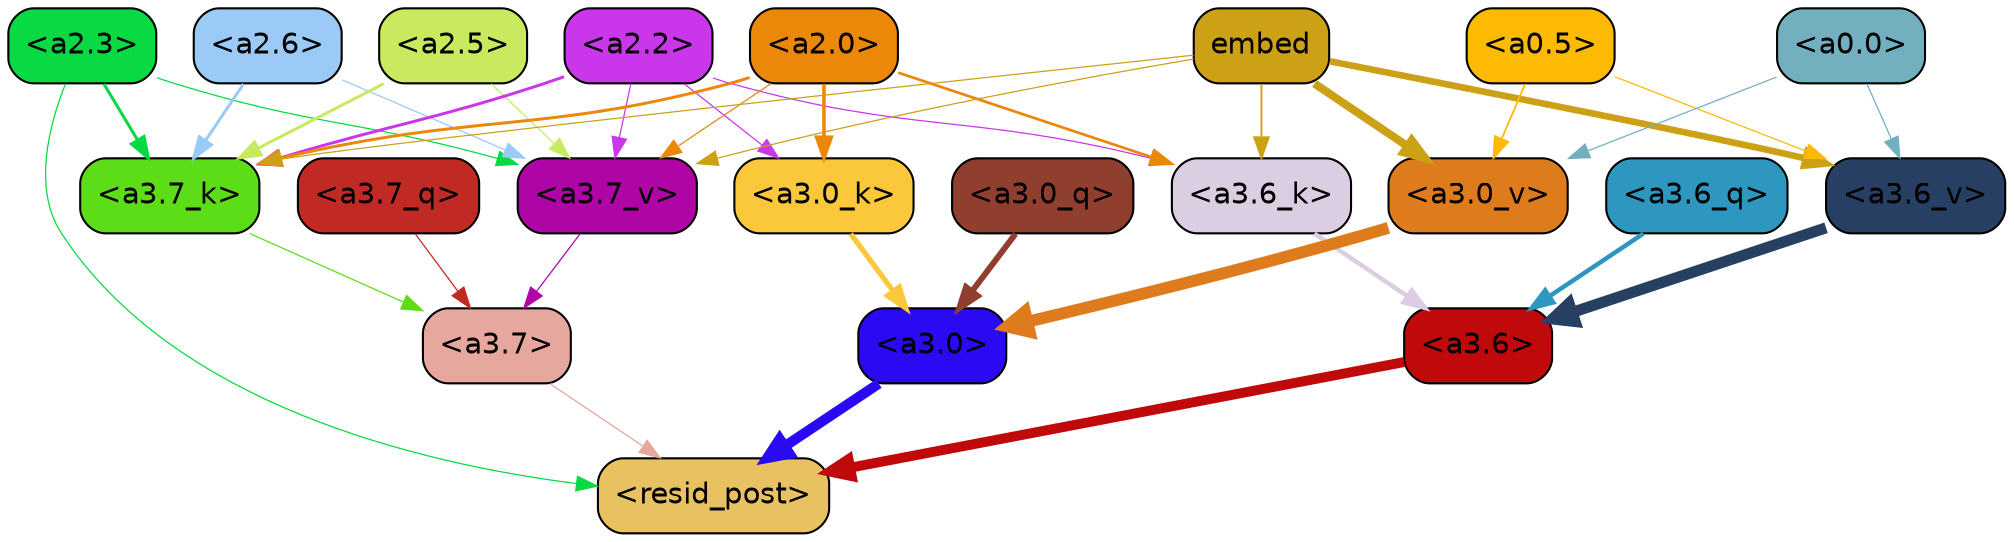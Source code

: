 strict digraph "" {
	graph [bgcolor=transparent,
		layout=dot,
		overlap=false,
		splines=true
	];
	"<a3.7>"	[color=black,
		fillcolor="#e6a79e",
		fontname=Helvetica,
		shape=box,
		style="filled, rounded"];
	"<resid_post>"	[color=black,
		fillcolor="#e8c161",
		fontname=Helvetica,
		shape=box,
		style="filled, rounded"];
	"<a3.7>" -> "<resid_post>"	[color="#e6a79e",
		penwidth=0.6];
	"<a3.6>"	[color=black,
		fillcolor="#bf090a",
		fontname=Helvetica,
		shape=box,
		style="filled, rounded"];
	"<a3.6>" -> "<resid_post>"	[color="#bf090a",
		penwidth=4.746312499046326];
	"<a3.0>"	[color=black,
		fillcolor="#290af2",
		fontname=Helvetica,
		shape=box,
		style="filled, rounded"];
	"<a3.0>" -> "<resid_post>"	[color="#290af2",
		penwidth=4.896343111991882];
	"<a2.3>"	[color=black,
		fillcolor="#09d943",
		fontname=Helvetica,
		shape=box,
		style="filled, rounded"];
	"<a2.3>" -> "<resid_post>"	[color="#09d943",
		penwidth=0.6];
	"<a3.7_k>"	[color=black,
		fillcolor="#5cdd18",
		fontname=Helvetica,
		shape=box,
		style="filled, rounded"];
	"<a2.3>" -> "<a3.7_k>"	[color="#09d943",
		penwidth=1.467104621231556];
	"<a3.7_v>"	[color=black,
		fillcolor="#b005a6",
		fontname=Helvetica,
		shape=box,
		style="filled, rounded"];
	"<a2.3>" -> "<a3.7_v>"	[color="#09d943",
		penwidth=0.6];
	"<a3.7_q>"	[color=black,
		fillcolor="#c12a24",
		fontname=Helvetica,
		shape=box,
		style="filled, rounded"];
	"<a3.7_q>" -> "<a3.7>"	[color="#c12a24",
		penwidth=0.6];
	"<a3.6_q>"	[color=black,
		fillcolor="#2d97c0",
		fontname=Helvetica,
		shape=box,
		style="filled, rounded"];
	"<a3.6_q>" -> "<a3.6>"	[color="#2d97c0",
		penwidth=2.160832464694977];
	"<a3.0_q>"	[color=black,
		fillcolor="#903f2e",
		fontname=Helvetica,
		shape=box,
		style="filled, rounded"];
	"<a3.0_q>" -> "<a3.0>"	[color="#903f2e",
		penwidth=2.870753765106201];
	"<a3.7_k>" -> "<a3.7>"	[color="#5cdd18",
		penwidth=0.6];
	"<a3.6_k>"	[color=black,
		fillcolor="#dbcde2",
		fontname=Helvetica,
		shape=box,
		style="filled, rounded"];
	"<a3.6_k>" -> "<a3.6>"	[color="#dbcde2",
		penwidth=2.13908451795578];
	"<a3.0_k>"	[color=black,
		fillcolor="#fbc83b",
		fontname=Helvetica,
		shape=box,
		style="filled, rounded"];
	"<a3.0_k>" -> "<a3.0>"	[color="#fbc83b",
		penwidth=2.520303964614868];
	"<a3.7_v>" -> "<a3.7>"	[color="#b005a6",
		penwidth=0.6];
	"<a3.6_v>"	[color=black,
		fillcolor="#263f62",
		fontname=Helvetica,
		shape=box,
		style="filled, rounded"];
	"<a3.6_v>" -> "<a3.6>"	[color="#263f62",
		penwidth=5.297133803367615];
	"<a3.0_v>"	[color=black,
		fillcolor="#de7c1d",
		fontname=Helvetica,
		shape=box,
		style="filled, rounded"];
	"<a3.0_v>" -> "<a3.0>"	[color="#de7c1d",
		penwidth=5.680712580680847];
	"<a2.6>"	[color=black,
		fillcolor="#9acaf5",
		fontname=Helvetica,
		shape=box,
		style="filled, rounded"];
	"<a2.6>" -> "<a3.7_k>"	[color="#9acaf5",
		penwidth=1.4453159049153328];
	"<a2.6>" -> "<a3.7_v>"	[color="#9acaf5",
		penwidth=0.6];
	"<a2.5>"	[color=black,
		fillcolor="#c9ea5e",
		fontname=Helvetica,
		shape=box,
		style="filled, rounded"];
	"<a2.5>" -> "<a3.7_k>"	[color="#c9ea5e",
		penwidth=1.4526091292500496];
	"<a2.5>" -> "<a3.7_v>"	[color="#c9ea5e",
		penwidth=0.6];
	"<a2.2>"	[color=black,
		fillcolor="#ca36ea",
		fontname=Helvetica,
		shape=box,
		style="filled, rounded"];
	"<a2.2>" -> "<a3.7_k>"	[color="#ca36ea",
		penwidth=1.4310357049107552];
	"<a2.2>" -> "<a3.6_k>"	[color="#ca36ea",
		penwidth=0.6];
	"<a2.2>" -> "<a3.0_k>"	[color="#ca36ea",
		penwidth=0.6];
	"<a2.2>" -> "<a3.7_v>"	[color="#ca36ea",
		penwidth=0.6];
	"<a2.0>"	[color=black,
		fillcolor="#eb8709",
		fontname=Helvetica,
		shape=box,
		style="filled, rounded"];
	"<a2.0>" -> "<a3.7_k>"	[color="#eb8709",
		penwidth=1.4314699843525887];
	"<a2.0>" -> "<a3.6_k>"	[color="#eb8709",
		penwidth=1.2950235605239868];
	"<a2.0>" -> "<a3.0_k>"	[color="#eb8709",
		penwidth=1.712992787361145];
	"<a2.0>" -> "<a3.7_v>"	[color="#eb8709",
		penwidth=0.6];
	embed	[color=black,
		fillcolor="#cda116",
		fontname=Helvetica,
		shape=box,
		style="filled, rounded"];
	embed -> "<a3.7_k>"	[color="#cda116",
		penwidth=0.6];
	embed -> "<a3.6_k>"	[color="#cda116",
		penwidth=0.891706109046936];
	embed -> "<a3.7_v>"	[color="#cda116",
		penwidth=0.6];
	embed -> "<a3.6_v>"	[color="#cda116",
		penwidth=3.1766927242279053];
	embed -> "<a3.0_v>"	[color="#cda116",
		penwidth=3.9005755856633186];
	"<a0.5>"	[color=black,
		fillcolor="#fcba03",
		fontname=Helvetica,
		shape=box,
		style="filled, rounded"];
	"<a0.5>" -> "<a3.6_v>"	[color="#fcba03",
		penwidth=0.6];
	"<a0.5>" -> "<a3.0_v>"	[color="#fcba03",
		penwidth=0.8493617177009583];
	"<a0.0>"	[color=black,
		fillcolor="#72b0bf",
		fontname=Helvetica,
		shape=box,
		style="filled, rounded"];
	"<a0.0>" -> "<a3.6_v>"	[color="#72b0bf",
		penwidth=0.6];
	"<a0.0>" -> "<a3.0_v>"	[color="#72b0bf",
		penwidth=0.6];
}
